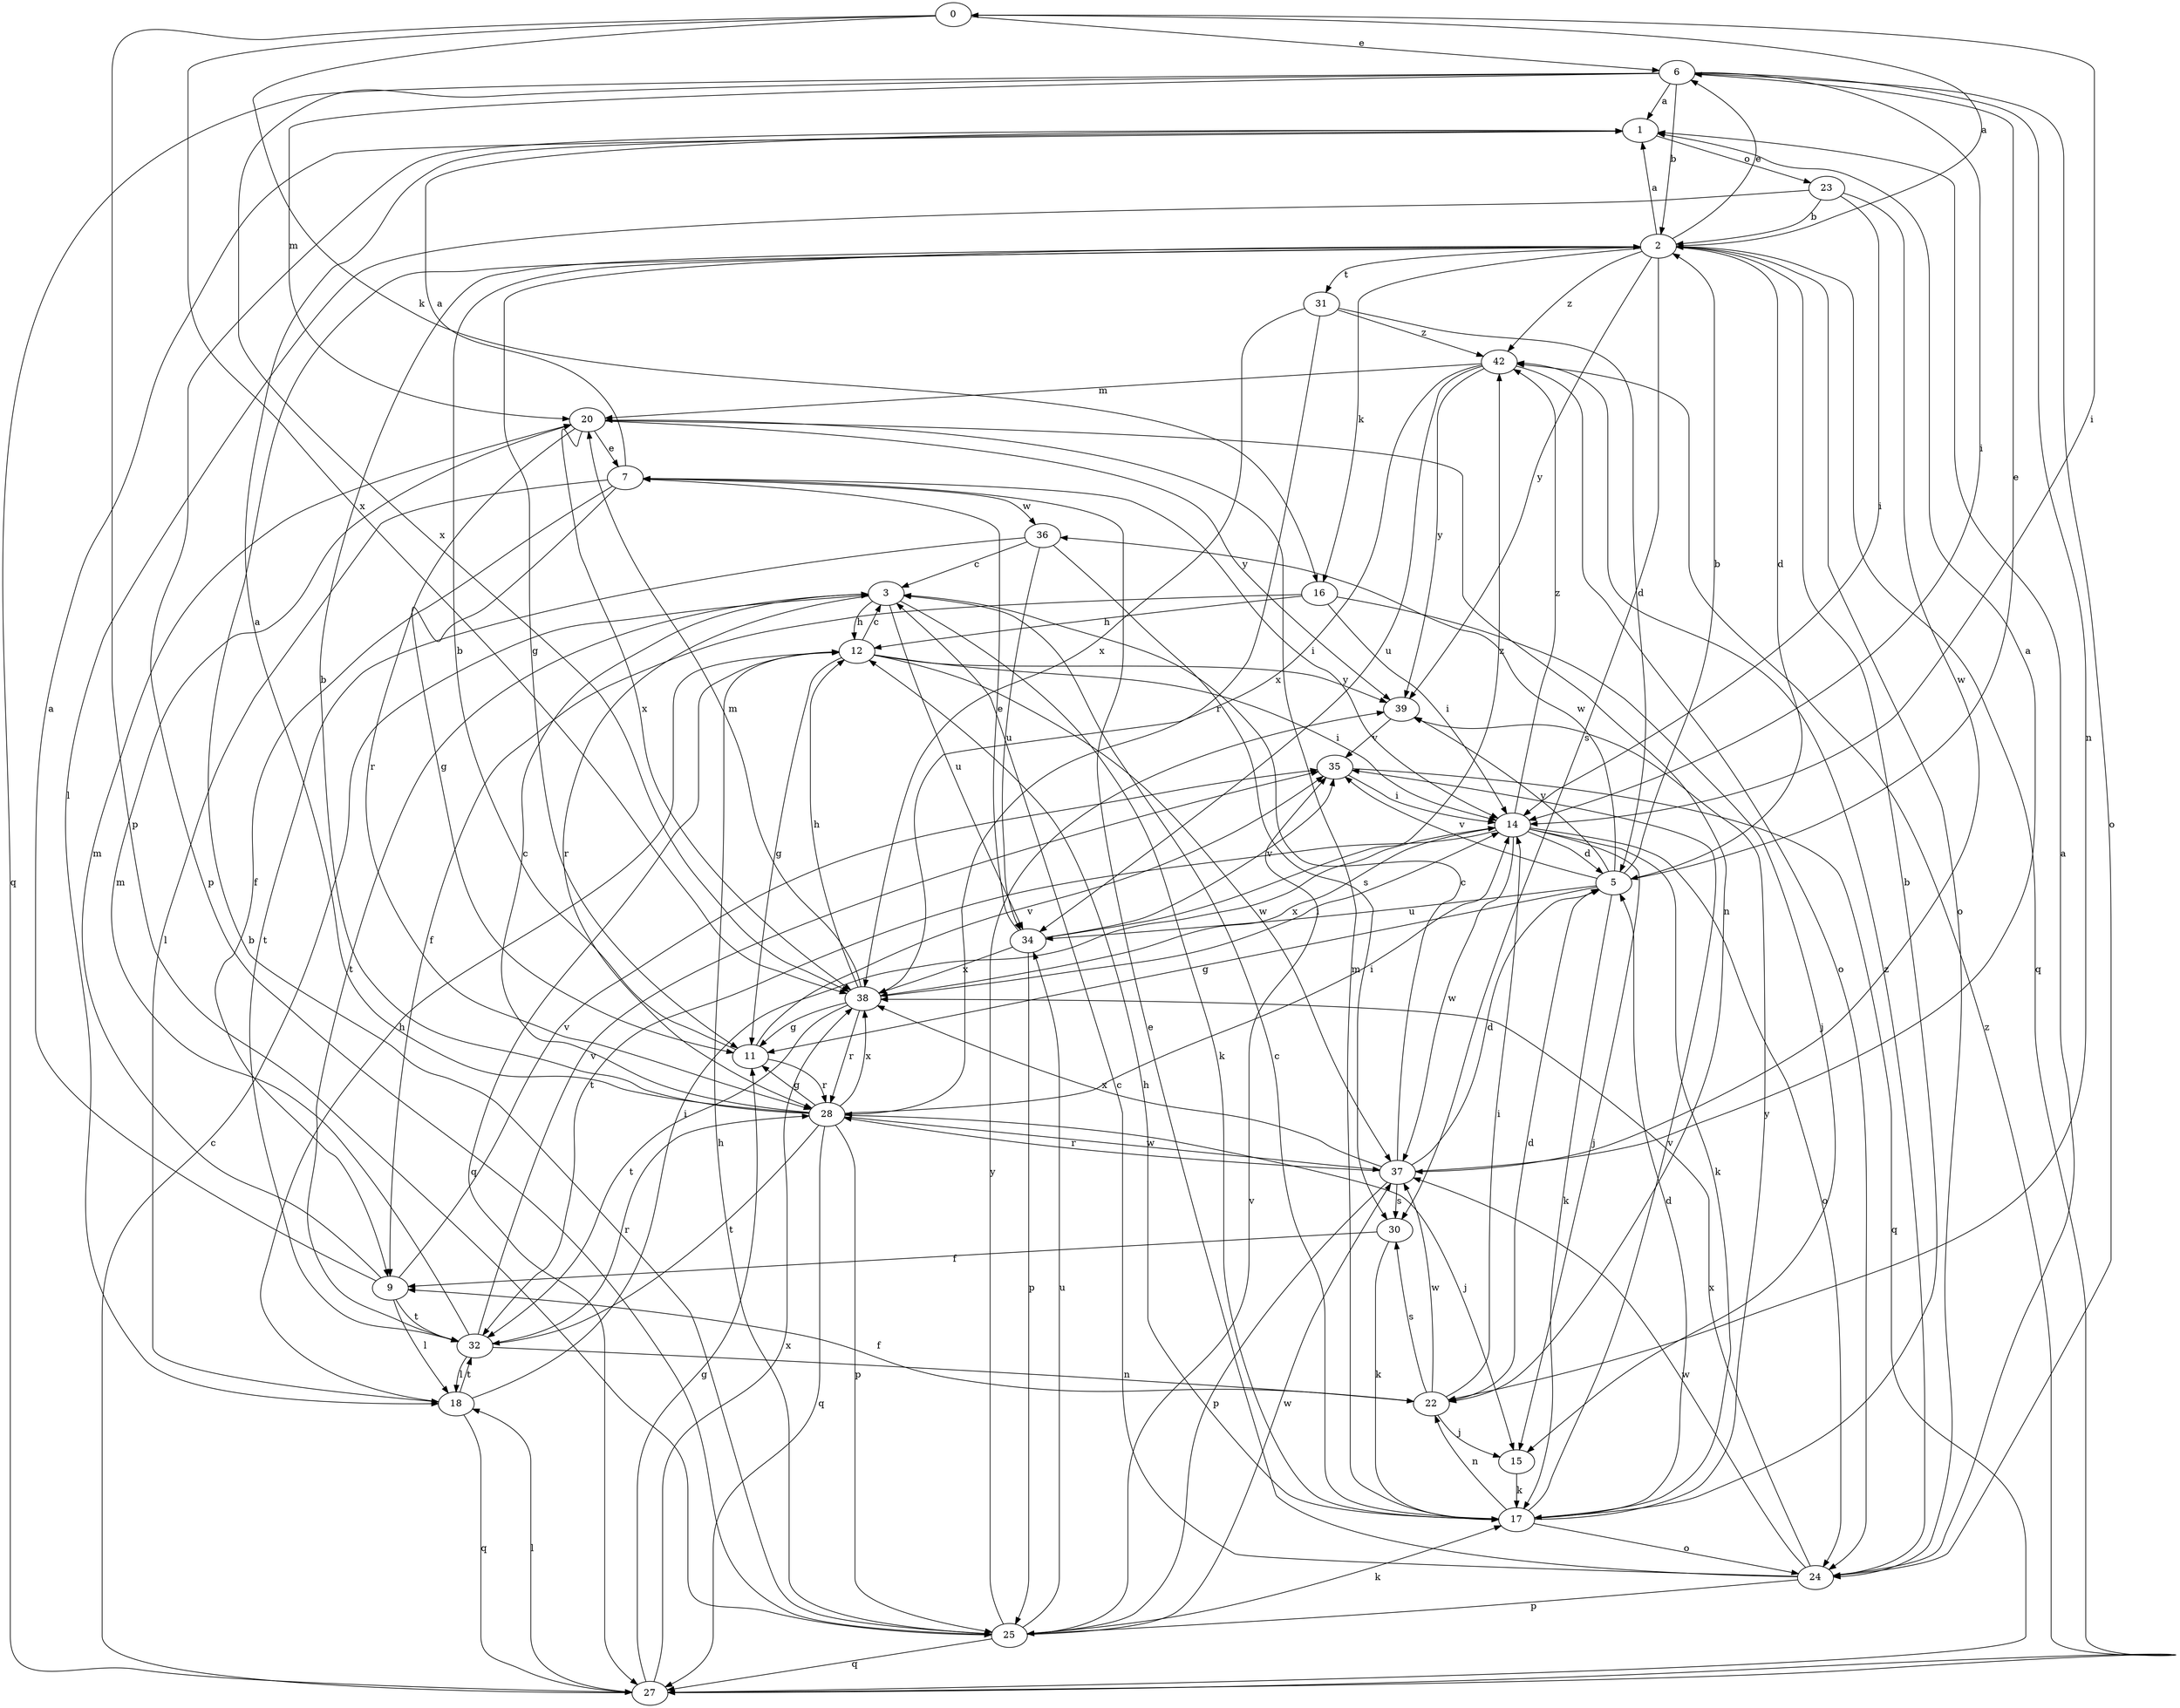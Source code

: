 strict digraph  {
0;
1;
2;
3;
5;
6;
7;
9;
11;
12;
14;
15;
16;
17;
18;
20;
22;
23;
24;
25;
27;
28;
30;
31;
32;
34;
35;
36;
37;
38;
39;
42;
0 -> 6  [label=e];
0 -> 14  [label=i];
0 -> 16  [label=k];
0 -> 25  [label=p];
0 -> 38  [label=x];
1 -> 23  [label=o];
1 -> 25  [label=p];
2 -> 0  [label=a];
2 -> 1  [label=a];
2 -> 5  [label=d];
2 -> 6  [label=e];
2 -> 11  [label=g];
2 -> 16  [label=k];
2 -> 24  [label=o];
2 -> 27  [label=q];
2 -> 30  [label=s];
2 -> 31  [label=t];
2 -> 39  [label=y];
2 -> 42  [label=z];
3 -> 12  [label=h];
3 -> 17  [label=k];
3 -> 28  [label=r];
3 -> 32  [label=t];
3 -> 34  [label=u];
5 -> 2  [label=b];
5 -> 6  [label=e];
5 -> 11  [label=g];
5 -> 17  [label=k];
5 -> 34  [label=u];
5 -> 35  [label=v];
5 -> 36  [label=w];
5 -> 39  [label=y];
6 -> 1  [label=a];
6 -> 2  [label=b];
6 -> 14  [label=i];
6 -> 20  [label=m];
6 -> 22  [label=n];
6 -> 24  [label=o];
6 -> 27  [label=q];
6 -> 38  [label=x];
7 -> 1  [label=a];
7 -> 9  [label=f];
7 -> 11  [label=g];
7 -> 14  [label=i];
7 -> 18  [label=l];
7 -> 36  [label=w];
9 -> 1  [label=a];
9 -> 18  [label=l];
9 -> 20  [label=m];
9 -> 32  [label=t];
9 -> 35  [label=v];
11 -> 2  [label=b];
11 -> 28  [label=r];
11 -> 35  [label=v];
12 -> 3  [label=c];
12 -> 11  [label=g];
12 -> 14  [label=i];
12 -> 27  [label=q];
12 -> 37  [label=w];
12 -> 39  [label=y];
14 -> 5  [label=d];
14 -> 15  [label=j];
14 -> 17  [label=k];
14 -> 24  [label=o];
14 -> 32  [label=t];
14 -> 37  [label=w];
14 -> 38  [label=x];
14 -> 42  [label=z];
15 -> 17  [label=k];
16 -> 9  [label=f];
16 -> 12  [label=h];
16 -> 14  [label=i];
16 -> 15  [label=j];
17 -> 2  [label=b];
17 -> 3  [label=c];
17 -> 5  [label=d];
17 -> 12  [label=h];
17 -> 20  [label=m];
17 -> 22  [label=n];
17 -> 24  [label=o];
17 -> 35  [label=v];
17 -> 39  [label=y];
18 -> 12  [label=h];
18 -> 14  [label=i];
18 -> 27  [label=q];
18 -> 32  [label=t];
20 -> 7  [label=e];
20 -> 22  [label=n];
20 -> 28  [label=r];
20 -> 38  [label=x];
20 -> 39  [label=y];
22 -> 5  [label=d];
22 -> 9  [label=f];
22 -> 14  [label=i];
22 -> 15  [label=j];
22 -> 30  [label=s];
22 -> 37  [label=w];
23 -> 2  [label=b];
23 -> 14  [label=i];
23 -> 18  [label=l];
23 -> 37  [label=w];
24 -> 1  [label=a];
24 -> 3  [label=c];
24 -> 7  [label=e];
24 -> 25  [label=p];
24 -> 37  [label=w];
24 -> 38  [label=x];
24 -> 42  [label=z];
25 -> 2  [label=b];
25 -> 12  [label=h];
25 -> 17  [label=k];
25 -> 27  [label=q];
25 -> 34  [label=u];
25 -> 35  [label=v];
25 -> 37  [label=w];
25 -> 39  [label=y];
27 -> 3  [label=c];
27 -> 11  [label=g];
27 -> 18  [label=l];
27 -> 38  [label=x];
27 -> 42  [label=z];
28 -> 1  [label=a];
28 -> 2  [label=b];
28 -> 3  [label=c];
28 -> 11  [label=g];
28 -> 14  [label=i];
28 -> 15  [label=j];
28 -> 25  [label=p];
28 -> 27  [label=q];
28 -> 32  [label=t];
28 -> 37  [label=w];
28 -> 38  [label=x];
30 -> 9  [label=f];
30 -> 17  [label=k];
31 -> 5  [label=d];
31 -> 28  [label=r];
31 -> 38  [label=x];
31 -> 42  [label=z];
32 -> 18  [label=l];
32 -> 20  [label=m];
32 -> 22  [label=n];
32 -> 28  [label=r];
32 -> 35  [label=v];
34 -> 7  [label=e];
34 -> 25  [label=p];
34 -> 35  [label=v];
34 -> 38  [label=x];
34 -> 42  [label=z];
35 -> 14  [label=i];
35 -> 27  [label=q];
36 -> 3  [label=c];
36 -> 30  [label=s];
36 -> 32  [label=t];
36 -> 34  [label=u];
37 -> 1  [label=a];
37 -> 3  [label=c];
37 -> 5  [label=d];
37 -> 25  [label=p];
37 -> 28  [label=r];
37 -> 30  [label=s];
37 -> 38  [label=x];
38 -> 11  [label=g];
38 -> 12  [label=h];
38 -> 14  [label=i];
38 -> 20  [label=m];
38 -> 28  [label=r];
38 -> 32  [label=t];
39 -> 35  [label=v];
42 -> 20  [label=m];
42 -> 24  [label=o];
42 -> 34  [label=u];
42 -> 38  [label=x];
42 -> 39  [label=y];
}

